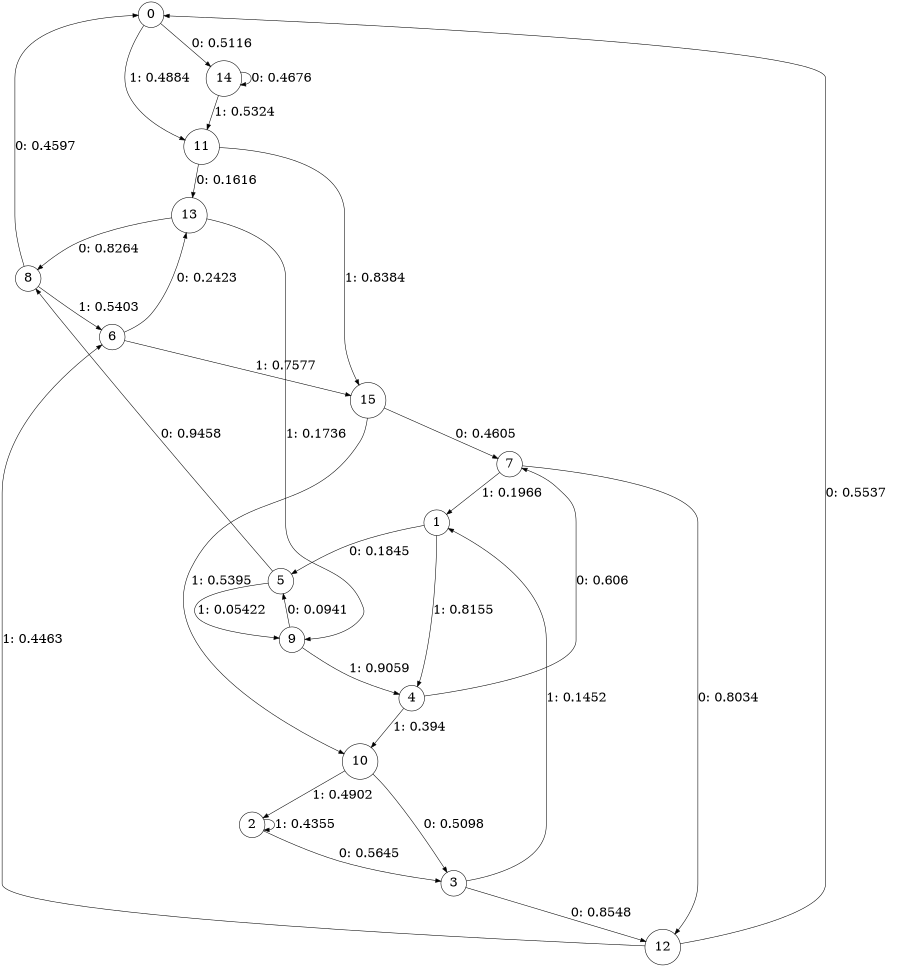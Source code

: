 digraph "ch5randomL4" {
size = "6,8.5";
ratio = "fill";
node [shape = circle];
node [fontsize = 24];
edge [fontsize = 24];
0 -> 14 [label = "0: 0.5116   "];
0 -> 11 [label = "1: 0.4884   "];
1 -> 5 [label = "0: 0.1845   "];
1 -> 4 [label = "1: 0.8155   "];
2 -> 3 [label = "0: 0.5645   "];
2 -> 2 [label = "1: 0.4355   "];
3 -> 12 [label = "0: 0.8548   "];
3 -> 1 [label = "1: 0.1452   "];
4 -> 7 [label = "0: 0.606    "];
4 -> 10 [label = "1: 0.394    "];
5 -> 8 [label = "0: 0.9458   "];
5 -> 9 [label = "1: 0.05422  "];
6 -> 13 [label = "0: 0.2423   "];
6 -> 15 [label = "1: 0.7577   "];
7 -> 12 [label = "0: 0.8034   "];
7 -> 1 [label = "1: 0.1966   "];
8 -> 0 [label = "0: 0.4597   "];
8 -> 6 [label = "1: 0.5403   "];
9 -> 5 [label = "0: 0.0941   "];
9 -> 4 [label = "1: 0.9059   "];
10 -> 3 [label = "0: 0.5098   "];
10 -> 2 [label = "1: 0.4902   "];
11 -> 13 [label = "0: 0.1616   "];
11 -> 15 [label = "1: 0.8384   "];
12 -> 0 [label = "0: 0.5537   "];
12 -> 6 [label = "1: 0.4463   "];
13 -> 8 [label = "0: 0.8264   "];
13 -> 9 [label = "1: 0.1736   "];
14 -> 14 [label = "0: 0.4676   "];
14 -> 11 [label = "1: 0.5324   "];
15 -> 7 [label = "0: 0.4605   "];
15 -> 10 [label = "1: 0.5395   "];
}